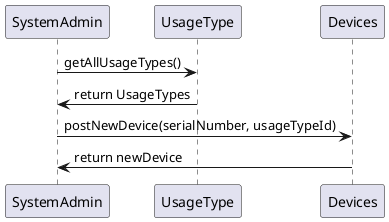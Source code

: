 @startuml newDevice
SystemAdmin -> UsageType: getAllUsageTypes()
UsageType -> SystemAdmin: return UsageTypes
SystemAdmin -> Devices: postNewDevice(serialNumber, usageTypeId)
Devices -> SystemAdmin: return newDevice
@enduml